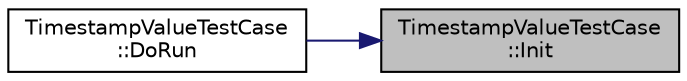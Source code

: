 digraph "TimestampValueTestCase::Init"
{
 // LATEX_PDF_SIZE
  edge [fontname="Helvetica",fontsize="10",labelfontname="Helvetica",labelfontsize="10"];
  node [fontname="Helvetica",fontsize="10",shape=record];
  rankdir="RL";
  Node1 [label="TimestampValueTestCase\l::Init",height=0.2,width=0.4,color="black", fillcolor="grey75", style="filled", fontcolor="black",tooltip="Test initialization."];
  Node1 -> Node2 [dir="back",color="midnightblue",fontsize="10",style="solid",fontname="Helvetica"];
  Node2 [label="TimestampValueTestCase\l::DoRun",height=0.2,width=0.4,color="black", fillcolor="white", style="filled",URL="$class_timestamp_value_test_case.html#a48b224edb77d5b964c265a694583ea57",tooltip="Implementation to actually run this TestCase."];
}
